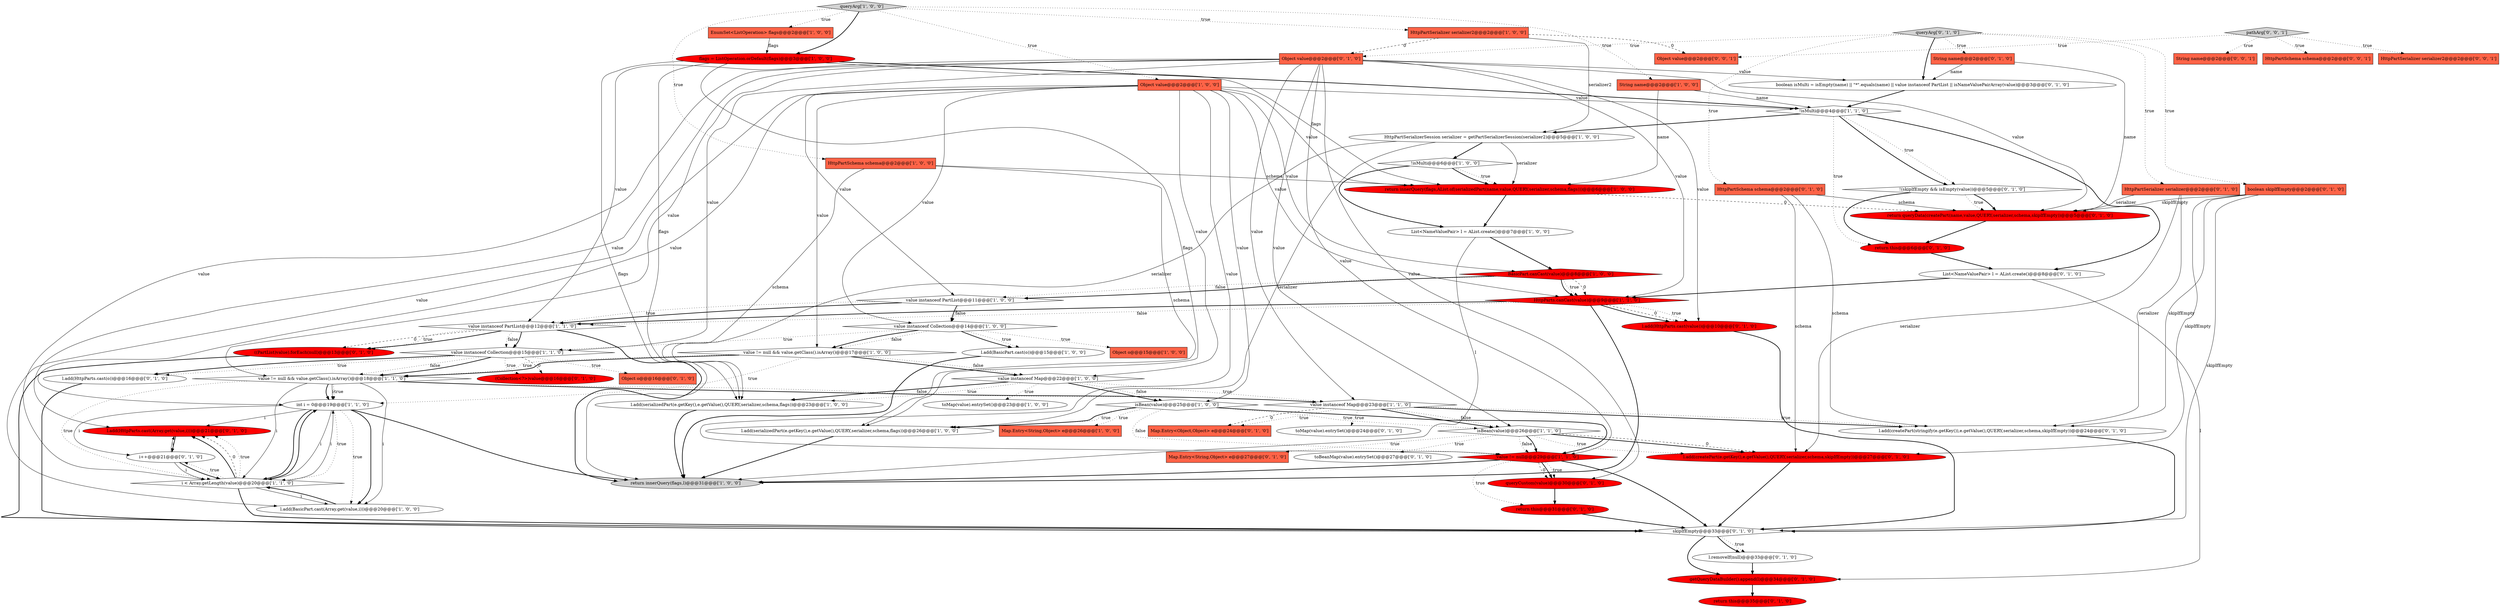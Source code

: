 digraph {
25 [style = filled, label = "flags = ListOperation.orDefault(flags)@@@3@@@['1', '0', '0']", fillcolor = red, shape = ellipse image = "AAA1AAABBB1BBB"];
52 [style = filled, label = "Object value@@@2@@@['0', '1', '0']", fillcolor = tomato, shape = box image = "AAA1AAABBB2BBB"];
10 [style = filled, label = "Object o@@@15@@@['1', '0', '0']", fillcolor = tomato, shape = box image = "AAA0AAABBB1BBB"];
54 [style = filled, label = "l.removeIf(null)@@@33@@@['0', '1', '0']", fillcolor = white, shape = ellipse image = "AAA0AAABBB2BBB"];
59 [style = filled, label = "return this@@@35@@@['0', '1', '0']", fillcolor = red, shape = ellipse image = "AAA1AAABBB2BBB"];
32 [style = filled, label = "!isMulti@@@4@@@['1', '1', '0']", fillcolor = white, shape = diamond image = "AAA0AAABBB1BBB"];
55 [style = filled, label = "l.add(HttpParts.cast(Array.get(value,i)))@@@21@@@['0', '1', '0']", fillcolor = red, shape = ellipse image = "AAA1AAABBB2BBB"];
64 [style = filled, label = "(Collection<?>)value@@@16@@@['0', '1', '0']", fillcolor = red, shape = ellipse image = "AAA1AAABBB2BBB"];
69 [style = filled, label = "pathArg['0', '0', '1']", fillcolor = lightgray, shape = diamond image = "AAA0AAABBB3BBB"];
1 [style = filled, label = "value != null@@@29@@@['1', '1', '0']", fillcolor = red, shape = diamond image = "AAA1AAABBB1BBB"];
14 [style = filled, label = "l.add(BasicPart.cast(o))@@@15@@@['1', '0', '0']", fillcolor = white, shape = ellipse image = "AAA0AAABBB1BBB"];
35 [style = filled, label = "i++@@@21@@@['0', '1', '0']", fillcolor = white, shape = ellipse image = "AAA0AAABBB2BBB"];
15 [style = filled, label = "value instanceof Map@@@22@@@['1', '0', '0']", fillcolor = white, shape = diamond image = "AAA0AAABBB1BBB"];
29 [style = filled, label = "HttpPartSerializerSession serializer = getPartSerializerSession(serializer2)@@@5@@@['1', '0', '0']", fillcolor = white, shape = ellipse image = "AAA0AAABBB1BBB"];
0 [style = filled, label = "List<NameValuePair> l = AList.create()@@@7@@@['1', '0', '0']", fillcolor = white, shape = ellipse image = "AAA0AAABBB1BBB"];
40 [style = filled, label = "l.add(HttpParts.cast(value))@@@10@@@['0', '1', '0']", fillcolor = red, shape = ellipse image = "AAA1AAABBB2BBB"];
16 [style = filled, label = "EnumSet<ListOperation> flags@@@2@@@['1', '0', '0']", fillcolor = tomato, shape = box image = "AAA0AAABBB1BBB"];
28 [style = filled, label = "HttpPartSerializer serializer2@@@2@@@['1', '0', '0']", fillcolor = tomato, shape = box image = "AAA1AAABBB1BBB"];
21 [style = filled, label = "value != null && value.getClass().isArray()@@@17@@@['1', '0', '0']", fillcolor = white, shape = diamond image = "AAA0AAABBB1BBB"];
50 [style = filled, label = "return this@@@31@@@['0', '1', '0']", fillcolor = red, shape = ellipse image = "AAA1AAABBB2BBB"];
53 [style = filled, label = "l.add(createPart(e.getKey(),e.getValue(),QUERY,serializer,schema,skipIfEmpty))@@@27@@@['0', '1', '0']", fillcolor = red, shape = ellipse image = "AAA1AAABBB2BBB"];
44 [style = filled, label = "String name@@@2@@@['0', '1', '0']", fillcolor = tomato, shape = box image = "AAA0AAABBB2BBB"];
24 [style = filled, label = "HttpParts.canCast(value)@@@9@@@['1', '1', '0']", fillcolor = red, shape = diamond image = "AAA1AAABBB1BBB"];
68 [style = filled, label = "Object value@@@2@@@['0', '0', '1']", fillcolor = tomato, shape = box image = "AAA0AAABBB3BBB"];
60 [style = filled, label = "((PartList)value).forEach(null)@@@13@@@['0', '1', '0']", fillcolor = red, shape = ellipse image = "AAA1AAABBB2BBB"];
39 [style = filled, label = "boolean skipIfEmpty@@@2@@@['0', '1', '0']", fillcolor = tomato, shape = box image = "AAA0AAABBB2BBB"];
34 [style = filled, label = "int i = 0@@@19@@@['1', '1', '0']", fillcolor = white, shape = ellipse image = "AAA0AAABBB1BBB"];
6 [style = filled, label = "l.add(serializedPart(e.getKey(),e.getValue(),QUERY,serializer,schema,flags))@@@23@@@['1', '0', '0']", fillcolor = white, shape = ellipse image = "AAA0AAABBB1BBB"];
58 [style = filled, label = "skipIfEmpty@@@33@@@['0', '1', '0']", fillcolor = white, shape = diamond image = "AAA0AAABBB2BBB"];
27 [style = filled, label = "Object value@@@2@@@['1', '0', '0']", fillcolor = tomato, shape = box image = "AAA0AAABBB1BBB"];
62 [style = filled, label = "l.add(HttpParts.cast(o))@@@16@@@['0', '1', '0']", fillcolor = white, shape = ellipse image = "AAA0AAABBB2BBB"];
66 [style = filled, label = "HttpPartSerializer serializer2@@@2@@@['0', '0', '1']", fillcolor = tomato, shape = box image = "AAA0AAABBB3BBB"];
19 [style = filled, label = "value instanceof PartList@@@12@@@['1', '1', '0']", fillcolor = white, shape = diamond image = "AAA0AAABBB1BBB"];
49 [style = filled, label = "Map.Entry<String,Object> e@@@27@@@['0', '1', '0']", fillcolor = tomato, shape = box image = "AAA0AAABBB2BBB"];
57 [style = filled, label = "l.add(createPart(stringify(e.getKey()),e.getValue(),QUERY,serializer,schema,skipIfEmpty))@@@24@@@['0', '1', '0']", fillcolor = white, shape = ellipse image = "AAA0AAABBB2BBB"];
61 [style = filled, label = "return this@@@6@@@['0', '1', '0']", fillcolor = red, shape = ellipse image = "AAA1AAABBB2BBB"];
17 [style = filled, label = "value != null && value.getClass().isArray()@@@18@@@['1', '1', '0']", fillcolor = white, shape = diamond image = "AAA0AAABBB1BBB"];
3 [style = filled, label = "isBean(value)@@@25@@@['1', '0', '0']", fillcolor = white, shape = diamond image = "AAA0AAABBB1BBB"];
47 [style = filled, label = "List<NameValuePair> l = AList.create()@@@8@@@['0', '1', '0']", fillcolor = white, shape = ellipse image = "AAA0AAABBB2BBB"];
46 [style = filled, label = "!(skipIfEmpty && isEmpty(value))@@@5@@@['0', '1', '0']", fillcolor = white, shape = diamond image = "AAA0AAABBB2BBB"];
37 [style = filled, label = "Object o@@@16@@@['0', '1', '0']", fillcolor = tomato, shape = box image = "AAA0AAABBB2BBB"];
9 [style = filled, label = "!isMulti@@@6@@@['1', '0', '0']", fillcolor = white, shape = diamond image = "AAA0AAABBB1BBB"];
8 [style = filled, label = "Map.Entry<String,Object> e@@@26@@@['1', '0', '0']", fillcolor = tomato, shape = box image = "AAA0AAABBB1BBB"];
5 [style = filled, label = "i < Array.getLength(value)@@@20@@@['1', '1', '0']", fillcolor = white, shape = diamond image = "AAA0AAABBB1BBB"];
63 [style = filled, label = "Map.Entry<Object,Object> e@@@24@@@['0', '1', '0']", fillcolor = tomato, shape = box image = "AAA1AAABBB2BBB"];
38 [style = filled, label = "toBeanMap(value).entrySet()@@@27@@@['0', '1', '0']", fillcolor = white, shape = ellipse image = "AAA0AAABBB2BBB"];
48 [style = filled, label = "getQueryDataBuilder().append(l)@@@34@@@['0', '1', '0']", fillcolor = red, shape = ellipse image = "AAA1AAABBB2BBB"];
20 [style = filled, label = "value instanceof Collection@@@14@@@['1', '0', '0']", fillcolor = white, shape = diamond image = "AAA0AAABBB1BBB"];
33 [style = filled, label = "value instanceof Collection@@@15@@@['1', '1', '0']", fillcolor = white, shape = diamond image = "AAA0AAABBB1BBB"];
56 [style = filled, label = "queryCustom(value)@@@30@@@['0', '1', '0']", fillcolor = red, shape = ellipse image = "AAA1AAABBB2BBB"];
51 [style = filled, label = "return queryData(createPart(name,value,QUERY,serializer,schema,skipIfEmpty))@@@5@@@['0', '1', '0']", fillcolor = red, shape = ellipse image = "AAA1AAABBB2BBB"];
41 [style = filled, label = "toMap(value).entrySet()@@@24@@@['0', '1', '0']", fillcolor = white, shape = ellipse image = "AAA0AAABBB2BBB"];
12 [style = filled, label = "HttpPartSchema schema@@@2@@@['1', '0', '0']", fillcolor = tomato, shape = box image = "AAA0AAABBB1BBB"];
65 [style = filled, label = "String name@@@2@@@['0', '0', '1']", fillcolor = tomato, shape = box image = "AAA0AAABBB3BBB"];
23 [style = filled, label = "toMap(value).entrySet()@@@23@@@['1', '0', '0']", fillcolor = white, shape = ellipse image = "AAA0AAABBB1BBB"];
4 [style = filled, label = "String name@@@2@@@['1', '0', '0']", fillcolor = tomato, shape = box image = "AAA0AAABBB1BBB"];
7 [style = filled, label = "value instanceof PartList@@@11@@@['1', '0', '0']", fillcolor = white, shape = diamond image = "AAA0AAABBB1BBB"];
45 [style = filled, label = "boolean isMulti = isEmpty(name) || \"*\".equals(name) || value instanceof PartList || isNameValuePairArray(value)@@@3@@@['0', '1', '0']", fillcolor = white, shape = ellipse image = "AAA0AAABBB2BBB"];
42 [style = filled, label = "queryArg['0', '1', '0']", fillcolor = lightgray, shape = diamond image = "AAA0AAABBB2BBB"];
18 [style = filled, label = "l.add(serializedPart(e.getKey(),e.getValue(),QUERY,serializer,schema,flags))@@@26@@@['1', '0', '0']", fillcolor = white, shape = ellipse image = "AAA0AAABBB1BBB"];
67 [style = filled, label = "HttpPartSchema schema@@@2@@@['0', '0', '1']", fillcolor = tomato, shape = box image = "AAA0AAABBB3BBB"];
36 [style = filled, label = "HttpPartSerializer serializer@@@2@@@['0', '1', '0']", fillcolor = tomato, shape = box image = "AAA0AAABBB2BBB"];
2 [style = filled, label = "l.add(BasicPart.cast(Array.get(value,i)))@@@20@@@['1', '0', '0']", fillcolor = white, shape = ellipse image = "AAA0AAABBB1BBB"];
11 [style = filled, label = "queryArg['1', '0', '0']", fillcolor = lightgray, shape = diamond image = "AAA0AAABBB1BBB"];
26 [style = filled, label = "value instanceof Map@@@23@@@['1', '1', '0']", fillcolor = white, shape = diamond image = "AAA0AAABBB1BBB"];
30 [style = filled, label = "isBean(value)@@@26@@@['1', '1', '0']", fillcolor = white, shape = diamond image = "AAA0AAABBB1BBB"];
22 [style = filled, label = "return innerQuery(flags,l)@@@31@@@['1', '0', '0']", fillcolor = lightgray, shape = ellipse image = "AAA0AAABBB1BBB"];
43 [style = filled, label = "HttpPartSchema schema@@@2@@@['0', '1', '0']", fillcolor = tomato, shape = box image = "AAA0AAABBB2BBB"];
31 [style = filled, label = "BasicPart.canCast(value)@@@8@@@['1', '0', '0']", fillcolor = red, shape = diamond image = "AAA1AAABBB1BBB"];
13 [style = filled, label = "return innerQuery(flags,AList.of(serializedPart(name,value,QUERY,serializer,schema,flags)))@@@6@@@['1', '0', '0']", fillcolor = red, shape = ellipse image = "AAA1AAABBB1BBB"];
27->7 [style = solid, label="value"];
47->48 [style = solid, label="l"];
52->17 [style = solid, label="value"];
5->55 [style = bold, label=""];
19->33 [style = dotted, label="false"];
19->60 [style = bold, label=""];
27->20 [style = solid, label="value"];
6->22 [style = bold, label=""];
42->45 [style = bold, label=""];
21->15 [style = bold, label=""];
46->61 [style = bold, label=""];
11->12 [style = dotted, label="true"];
25->13 [style = solid, label="flags"];
53->58 [style = bold, label=""];
27->34 [style = solid, label="value"];
34->2 [style = dotted, label="true"];
57->58 [style = bold, label=""];
52->30 [style = solid, label="value"];
5->34 [style = bold, label=""];
3->18 [style = bold, label=""];
46->51 [style = bold, label=""];
25->22 [style = solid, label="flags"];
18->22 [style = bold, label=""];
52->24 [style = solid, label="value"];
25->6 [style = solid, label="flags"];
51->61 [style = bold, label=""];
34->2 [style = bold, label=""];
52->19 [style = solid, label="value"];
52->55 [style = solid, label="value"];
13->51 [style = dashed, label="0"];
26->57 [style = bold, label=""];
11->28 [style = dotted, label="true"];
7->20 [style = dotted, label="false"];
44->45 [style = solid, label="name"];
17->34 [style = dotted, label="true"];
17->5 [style = dotted, label="true"];
21->15 [style = dotted, label="false"];
4->32 [style = solid, label="name"];
33->17 [style = dotted, label="false"];
30->1 [style = dotted, label="false"];
30->49 [style = dotted, label="true"];
33->37 [style = dotted, label="true"];
5->55 [style = dashed, label="0"];
27->31 [style = solid, label="value"];
28->52 [style = dashed, label="0"];
11->25 [style = bold, label=""];
15->26 [style = dotted, label="true"];
26->41 [style = dotted, label="true"];
36->53 [style = solid, label="serializer"];
24->19 [style = bold, label=""];
35->5 [style = solid, label="i"];
20->21 [style = dotted, label="false"];
58->54 [style = dotted, label="true"];
1->56 [style = dashed, label="0"];
14->22 [style = bold, label=""];
42->36 [style = dotted, label="true"];
4->13 [style = solid, label="name"];
39->57 [style = solid, label="skipIfEmpty"];
3->30 [style = dotted, label="true"];
20->14 [style = bold, label=""];
21->17 [style = dotted, label="true"];
24->40 [style = bold, label=""];
24->40 [style = dashed, label="0"];
43->51 [style = solid, label="schema"];
29->18 [style = solid, label="serializer"];
34->35 [style = solid, label="i"];
33->62 [style = dotted, label="true"];
58->54 [style = bold, label=""];
30->53 [style = dotted, label="true"];
34->55 [style = solid, label="i"];
0->22 [style = solid, label="l"];
17->5 [style = solid, label="i"];
19->60 [style = dashed, label="0"];
52->5 [style = solid, label="value"];
35->5 [style = bold, label=""];
28->68 [style = dashed, label="0"];
17->34 [style = bold, label=""];
1->58 [style = bold, label=""];
43->53 [style = solid, label="schema"];
31->24 [style = dashed, label="0"];
42->43 [style = dotted, label="true"];
56->50 [style = bold, label=""];
9->13 [style = dotted, label="true"];
20->10 [style = dotted, label="true"];
27->1 [style = solid, label="value"];
27->2 [style = solid, label="value"];
3->18 [style = dotted, label="true"];
42->52 [style = dotted, label="true"];
11->16 [style = dotted, label="true"];
27->24 [style = solid, label="value"];
27->21 [style = solid, label="value"];
1->56 [style = bold, label=""];
55->35 [style = bold, label=""];
19->22 [style = bold, label=""];
0->31 [style = bold, label=""];
13->0 [style = bold, label=""];
19->33 [style = bold, label=""];
42->39 [style = dotted, label="true"];
33->64 [style = dotted, label="true"];
44->51 [style = solid, label="name"];
39->51 [style = solid, label="skipIfEmpty"];
32->46 [style = bold, label=""];
3->1 [style = bold, label=""];
42->44 [style = dotted, label="true"];
50->58 [style = bold, label=""];
52->26 [style = solid, label="value"];
39->58 [style = solid, label="skipIfEmpty"];
29->6 [style = solid, label="serializer"];
5->2 [style = solid, label="i"];
31->24 [style = bold, label=""];
29->13 [style = solid, label="serializer"];
69->68 [style = dotted, label="true"];
20->14 [style = dotted, label="true"];
45->32 [style = bold, label=""];
16->25 [style = solid, label="flags"];
27->32 [style = solid, label="value"];
30->53 [style = bold, label=""];
7->20 [style = bold, label=""];
11->4 [style = dotted, label="true"];
32->61 [style = dotted, label="true"];
15->3 [style = bold, label=""];
69->66 [style = dotted, label="true"];
31->7 [style = bold, label=""];
60->58 [style = bold, label=""];
35->55 [style = solid, label="i"];
5->35 [style = dotted, label="true"];
52->33 [style = solid, label="value"];
58->48 [style = bold, label=""];
11->27 [style = dotted, label="true"];
19->60 [style = dotted, label="true"];
20->33 [style = dotted, label="true"];
46->51 [style = dotted, label="true"];
31->7 [style = dotted, label="false"];
26->57 [style = dotted, label="true"];
47->24 [style = bold, label=""];
28->29 [style = solid, label="serializer2"];
25->18 [style = solid, label="flags"];
12->6 [style = solid, label="schema"];
43->57 [style = solid, label="schema"];
27->15 [style = solid, label="value"];
12->13 [style = solid, label="schema"];
24->19 [style = dotted, label="false"];
30->38 [style = dotted, label="true"];
33->64 [style = dashed, label="0"];
5->58 [style = bold, label=""];
15->23 [style = dotted, label="true"];
32->46 [style = dotted, label="true"];
3->1 [style = dotted, label="false"];
24->40 [style = dotted, label="true"];
7->19 [style = bold, label=""];
69->65 [style = dotted, label="true"];
52->51 [style = solid, label="value"];
1->56 [style = dotted, label="true"];
2->5 [style = bold, label=""];
33->17 [style = bold, label=""];
48->59 [style = bold, label=""];
34->5 [style = dotted, label="true"];
27->3 [style = solid, label="value"];
36->51 [style = solid, label="serializer"];
33->62 [style = bold, label=""];
17->26 [style = bold, label=""];
15->3 [style = dotted, label="false"];
9->0 [style = bold, label=""];
30->1 [style = bold, label=""];
69->67 [style = dotted, label="true"];
26->63 [style = dashed, label="0"];
7->19 [style = dotted, label="true"];
34->5 [style = bold, label=""];
17->34 [style = solid, label="i"];
52->45 [style = solid, label="value"];
29->9 [style = bold, label=""];
12->18 [style = solid, label="schema"];
62->58 [style = bold, label=""];
25->32 [style = bold, label=""];
54->48 [style = bold, label=""];
21->34 [style = dotted, label="true"];
15->6 [style = bold, label=""];
52->1 [style = solid, label="value"];
24->22 [style = bold, label=""];
5->34 [style = solid, label="i"];
30->53 [style = dashed, label="0"];
34->22 [style = bold, label=""];
36->57 [style = solid, label="serializer"];
1->22 [style = bold, label=""];
32->29 [style = bold, label=""];
20->21 [style = bold, label=""];
52->56 [style = solid, label="value"];
27->13 [style = solid, label="value"];
26->30 [style = bold, label=""];
26->30 [style = dotted, label="false"];
32->47 [style = bold, label=""];
39->53 [style = solid, label="skipIfEmpty"];
61->47 [style = bold, label=""];
52->40 [style = solid, label="value"];
15->6 [style = dotted, label="true"];
17->26 [style = dotted, label="false"];
1->50 [style = dotted, label="true"];
26->63 [style = dotted, label="true"];
31->24 [style = dotted, label="true"];
34->5 [style = solid, label="i"];
5->55 [style = dotted, label="true"];
17->2 [style = solid, label="i"];
3->8 [style = dotted, label="true"];
21->17 [style = bold, label=""];
9->13 [style = bold, label=""];
40->58 [style = bold, label=""];
}
